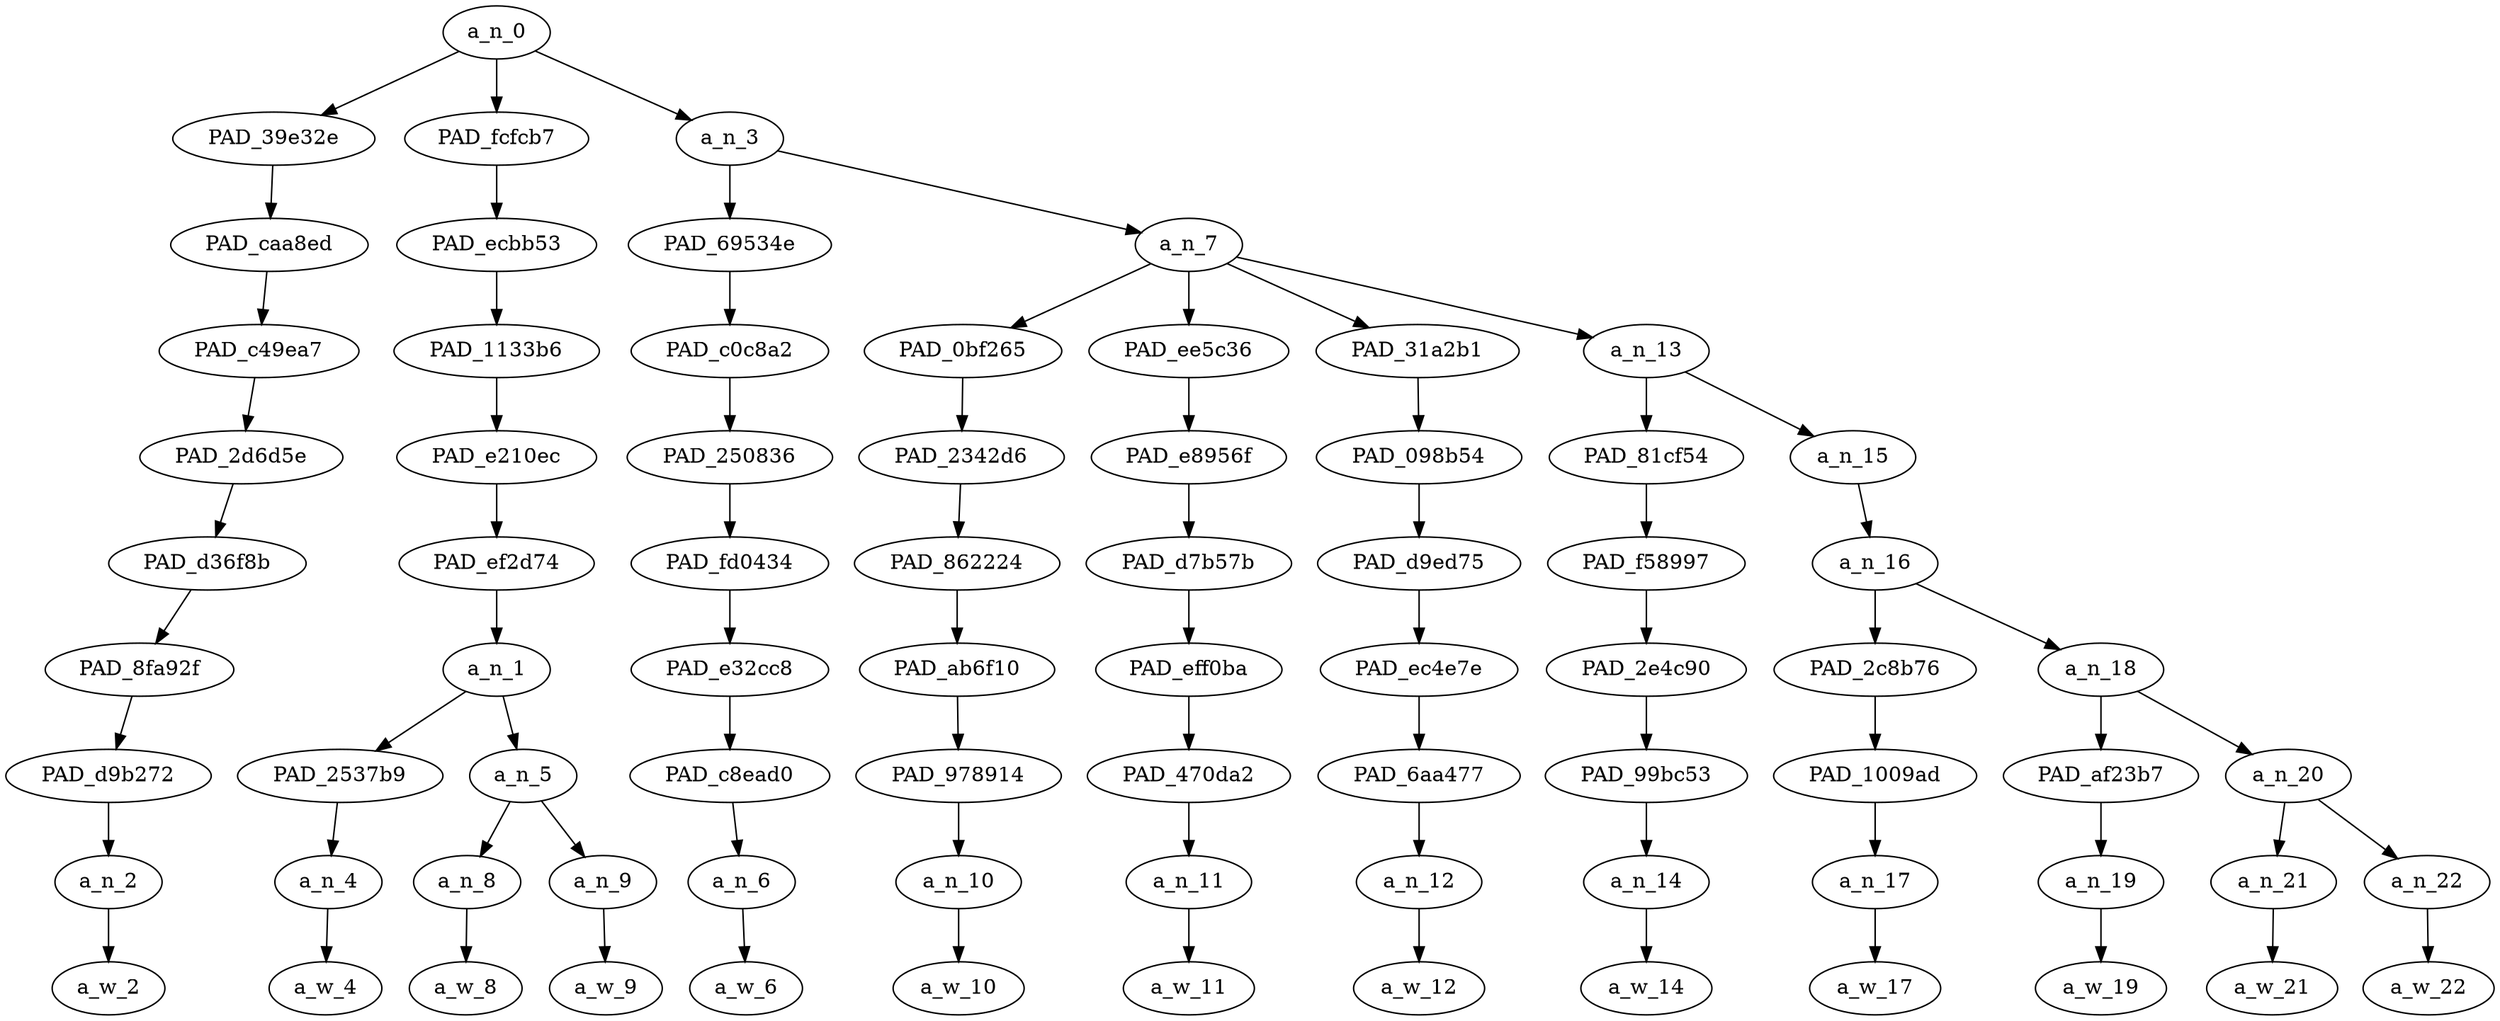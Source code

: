 strict digraph "" {
	a_n_0	[div_dir=1,
		index=0,
		level=9,
		pos="3.0390625,9!",
		text_span="[0, 1, 2, 3, 4, 5, 6, 7, 8, 9, 10, 11, 12]",
		value=1.00000000];
	PAD_39e32e	[div_dir=1,
		index=1,
		level=8,
		pos="3.0,8!",
		text_span="[3]",
		value=0.08066090];
	a_n_0 -> PAD_39e32e;
	PAD_fcfcb7	[div_dir=1,
		index=0,
		level=8,
		pos="0.75,8!",
		text_span="[0, 1, 2]",
		value=0.21856099];
	a_n_0 -> PAD_fcfcb7;
	a_n_3	[div_dir=1,
		index=2,
		level=8,
		pos="5.3671875,8!",
		text_span="[4, 5, 6, 7, 8, 9, 10, 11, 12]",
		value=0.70028731];
	a_n_0 -> a_n_3;
	PAD_caa8ed	[div_dir=1,
		index=1,
		level=7,
		pos="3.0,7!",
		text_span="[3]",
		value=0.08066090];
	PAD_39e32e -> PAD_caa8ed;
	PAD_c49ea7	[div_dir=1,
		index=1,
		level=6,
		pos="3.0,6!",
		text_span="[3]",
		value=0.08066090];
	PAD_caa8ed -> PAD_c49ea7;
	PAD_2d6d5e	[div_dir=1,
		index=1,
		level=5,
		pos="3.0,5!",
		text_span="[3]",
		value=0.08066090];
	PAD_c49ea7 -> PAD_2d6d5e;
	PAD_d36f8b	[div_dir=1,
		index=1,
		level=4,
		pos="3.0,4!",
		text_span="[3]",
		value=0.08066090];
	PAD_2d6d5e -> PAD_d36f8b;
	PAD_8fa92f	[div_dir=1,
		index=1,
		level=3,
		pos="3.0,3!",
		text_span="[3]",
		value=0.08066090];
	PAD_d36f8b -> PAD_8fa92f;
	PAD_d9b272	[div_dir=1,
		index=2,
		level=2,
		pos="3.0,2!",
		text_span="[3]",
		value=0.08066090];
	PAD_8fa92f -> PAD_d9b272;
	a_n_2	[div_dir=1,
		index=3,
		level=1,
		pos="3.0,1!",
		text_span="[3]",
		value=0.08066090];
	PAD_d9b272 -> a_n_2;
	a_w_2	[div_dir=0,
		index=3,
		level=0,
		pos="3,0!",
		text_span="[3]",
		value=and];
	a_n_2 -> a_w_2;
	PAD_ecbb53	[div_dir=1,
		index=0,
		level=7,
		pos="0.75,7!",
		text_span="[0, 1, 2]",
		value=0.21856099];
	PAD_fcfcb7 -> PAD_ecbb53;
	PAD_1133b6	[div_dir=1,
		index=0,
		level=6,
		pos="0.75,6!",
		text_span="[0, 1, 2]",
		value=0.21856099];
	PAD_ecbb53 -> PAD_1133b6;
	PAD_e210ec	[div_dir=1,
		index=0,
		level=5,
		pos="0.75,5!",
		text_span="[0, 1, 2]",
		value=0.21856099];
	PAD_1133b6 -> PAD_e210ec;
	PAD_ef2d74	[div_dir=1,
		index=0,
		level=4,
		pos="0.75,4!",
		text_span="[0, 1, 2]",
		value=0.21856099];
	PAD_e210ec -> PAD_ef2d74;
	a_n_1	[div_dir=1,
		index=0,
		level=3,
		pos="0.75,3!",
		text_span="[0, 1, 2]",
		value=0.21856099];
	PAD_ef2d74 -> a_n_1;
	PAD_2537b9	[div_dir=-1,
		index=0,
		level=2,
		pos="0.0,2!",
		text_span="[0]",
		value=0.06934779];
	a_n_1 -> PAD_2537b9;
	a_n_5	[div_dir=1,
		index=1,
		level=2,
		pos="1.5,2!",
		text_span="[1, 2]",
		value=0.14908343];
	a_n_1 -> a_n_5;
	a_n_4	[div_dir=-1,
		index=0,
		level=1,
		pos="0.0,1!",
		text_span="[0]",
		value=0.06934779];
	PAD_2537b9 -> a_n_4;
	a_w_4	[div_dir=0,
		index=0,
		level=0,
		pos="0,0!",
		text_span="[0]",
		value=i];
	a_n_4 -> a_w_4;
	a_n_8	[div_dir=1,
		index=1,
		level=1,
		pos="1.0,1!",
		text_span="[1]",
		value=0.07614027];
	a_n_5 -> a_n_8;
	a_n_9	[div_dir=1,
		index=2,
		level=1,
		pos="2.0,1!",
		text_span="[2]",
		value=0.07264498];
	a_n_5 -> a_n_9;
	a_w_8	[div_dir=0,
		index=1,
		level=0,
		pos="1,0!",
		text_span="[1]",
		value=needed];
	a_n_8 -> a_w_8;
	a_w_9	[div_dir=0,
		index=2,
		level=0,
		pos="2,0!",
		text_span="[2]",
		value=you];
	a_n_9 -> a_w_9;
	PAD_69534e	[div_dir=1,
		index=2,
		level=7,
		pos="4.0,7!",
		text_span="[4]",
		value=0.07641522];
	a_n_3 -> PAD_69534e;
	a_n_7	[div_dir=1,
		index=3,
		level=7,
		pos="6.734375,7!",
		text_span="[5, 6, 7, 8, 9, 10, 11, 12]",
		value=0.62355417];
	a_n_3 -> a_n_7;
	PAD_c0c8a2	[div_dir=1,
		index=2,
		level=6,
		pos="4.0,6!",
		text_span="[4]",
		value=0.07641522];
	PAD_69534e -> PAD_c0c8a2;
	PAD_250836	[div_dir=1,
		index=2,
		level=5,
		pos="4.0,5!",
		text_span="[4]",
		value=0.07641522];
	PAD_c0c8a2 -> PAD_250836;
	PAD_fd0434	[div_dir=1,
		index=2,
		level=4,
		pos="4.0,4!",
		text_span="[4]",
		value=0.07641522];
	PAD_250836 -> PAD_fd0434;
	PAD_e32cc8	[div_dir=1,
		index=2,
		level=3,
		pos="4.0,3!",
		text_span="[4]",
		value=0.07641522];
	PAD_fd0434 -> PAD_e32cc8;
	PAD_c8ead0	[div_dir=1,
		index=3,
		level=2,
		pos="4.0,2!",
		text_span="[4]",
		value=0.07641522];
	PAD_e32cc8 -> PAD_c8ead0;
	a_n_6	[div_dir=1,
		index=4,
		level=1,
		pos="4.0,1!",
		text_span="[4]",
		value=0.07641522];
	PAD_c8ead0 -> a_n_6;
	a_w_6	[div_dir=0,
		index=4,
		level=0,
		pos="4,0!",
		text_span="[4]",
		value=you1];
	a_n_6 -> a_w_6;
	PAD_0bf265	[div_dir=1,
		index=3,
		level=6,
		pos="5.0,6!",
		text_span="[5]",
		value=0.05772480];
	a_n_7 -> PAD_0bf265;
	PAD_ee5c36	[div_dir=1,
		index=4,
		level=6,
		pos="6.0,6!",
		text_span="[6]",
		value=0.05883358];
	a_n_7 -> PAD_ee5c36;
	PAD_31a2b1	[div_dir=1,
		index=5,
		level=6,
		pos="7.0,6!",
		text_span="[7]",
		value=0.06398422];
	a_n_7 -> PAD_31a2b1;
	a_n_13	[div_dir=1,
		index=6,
		level=6,
		pos="8.9375,6!",
		text_span="[8, 9, 10, 11, 12]",
		value=0.44274389];
	a_n_7 -> a_n_13;
	PAD_2342d6	[div_dir=1,
		index=3,
		level=5,
		pos="5.0,5!",
		text_span="[5]",
		value=0.05772480];
	PAD_0bf265 -> PAD_2342d6;
	PAD_862224	[div_dir=1,
		index=3,
		level=4,
		pos="5.0,4!",
		text_span="[5]",
		value=0.05772480];
	PAD_2342d6 -> PAD_862224;
	PAD_ab6f10	[div_dir=1,
		index=3,
		level=3,
		pos="5.0,3!",
		text_span="[5]",
		value=0.05772480];
	PAD_862224 -> PAD_ab6f10;
	PAD_978914	[div_dir=1,
		index=4,
		level=2,
		pos="5.0,2!",
		text_span="[5]",
		value=0.05772480];
	PAD_ab6f10 -> PAD_978914;
	a_n_10	[div_dir=1,
		index=5,
		level=1,
		pos="5.0,1!",
		text_span="[5]",
		value=0.05772480];
	PAD_978914 -> a_n_10;
	a_w_10	[div_dir=0,
		index=5,
		level=0,
		pos="5,0!",
		text_span="[5]",
		value=were];
	a_n_10 -> a_w_10;
	PAD_e8956f	[div_dir=1,
		index=4,
		level=5,
		pos="6.0,5!",
		text_span="[6]",
		value=0.05883358];
	PAD_ee5c36 -> PAD_e8956f;
	PAD_d7b57b	[div_dir=1,
		index=4,
		level=4,
		pos="6.0,4!",
		text_span="[6]",
		value=0.05883358];
	PAD_e8956f -> PAD_d7b57b;
	PAD_eff0ba	[div_dir=1,
		index=4,
		level=3,
		pos="6.0,3!",
		text_span="[6]",
		value=0.05883358];
	PAD_d7b57b -> PAD_eff0ba;
	PAD_470da2	[div_dir=1,
		index=5,
		level=2,
		pos="6.0,2!",
		text_span="[6]",
		value=0.05883358];
	PAD_eff0ba -> PAD_470da2;
	a_n_11	[div_dir=1,
		index=6,
		level=1,
		pos="6.0,1!",
		text_span="[6]",
		value=0.05883358];
	PAD_470da2 -> a_n_11;
	a_w_11	[div_dir=0,
		index=6,
		level=0,
		pos="6,0!",
		text_span="[6]",
		value=not];
	a_n_11 -> a_w_11;
	PAD_098b54	[div_dir=1,
		index=5,
		level=5,
		pos="7.0,5!",
		text_span="[7]",
		value=0.06398422];
	PAD_31a2b1 -> PAD_098b54;
	PAD_d9ed75	[div_dir=1,
		index=5,
		level=4,
		pos="7.0,4!",
		text_span="[7]",
		value=0.06398422];
	PAD_098b54 -> PAD_d9ed75;
	PAD_ec4e7e	[div_dir=1,
		index=5,
		level=3,
		pos="7.0,3!",
		text_span="[7]",
		value=0.06398422];
	PAD_d9ed75 -> PAD_ec4e7e;
	PAD_6aa477	[div_dir=1,
		index=6,
		level=2,
		pos="7.0,2!",
		text_span="[7]",
		value=0.06398422];
	PAD_ec4e7e -> PAD_6aa477;
	a_n_12	[div_dir=1,
		index=7,
		level=1,
		pos="7.0,1!",
		text_span="[7]",
		value=0.06398422];
	PAD_6aa477 -> a_n_12;
	a_w_12	[div_dir=0,
		index=7,
		level=0,
		pos="7,0!",
		text_span="[7]",
		value=there];
	a_n_12 -> a_w_12;
	PAD_81cf54	[div_dir=1,
		index=6,
		level=5,
		pos="8.0,5!",
		text_span="[8]",
		value=0.05748661];
	a_n_13 -> PAD_81cf54;
	a_n_15	[div_dir=1,
		index=7,
		level=5,
		pos="9.875,5!",
		text_span="[9, 10, 11, 12]",
		value=0.38502673];
	a_n_13 -> a_n_15;
	PAD_f58997	[div_dir=1,
		index=6,
		level=4,
		pos="8.0,4!",
		text_span="[8]",
		value=0.05748661];
	PAD_81cf54 -> PAD_f58997;
	PAD_2e4c90	[div_dir=1,
		index=6,
		level=3,
		pos="8.0,3!",
		text_span="[8]",
		value=0.05748661];
	PAD_f58997 -> PAD_2e4c90;
	PAD_99bc53	[div_dir=1,
		index=7,
		level=2,
		pos="8.0,2!",
		text_span="[8]",
		value=0.05748661];
	PAD_2e4c90 -> PAD_99bc53;
	a_n_14	[div_dir=1,
		index=8,
		level=1,
		pos="8.0,1!",
		text_span="[8]",
		value=0.05748661];
	PAD_99bc53 -> a_n_14;
	a_w_14	[div_dir=0,
		index=8,
		level=0,
		pos="8,0!",
		text_span="[8]",
		value=that];
	a_n_14 -> a_w_14;
	a_n_16	[div_dir=1,
		index=7,
		level=4,
		pos="9.875,4!",
		text_span="[9, 10, 11, 12]",
		value=0.38491112];
	a_n_15 -> a_n_16;
	PAD_2c8b76	[div_dir=1,
		index=7,
		level=3,
		pos="9.0,3!",
		text_span="[9]",
		value=0.06670424];
	a_n_16 -> PAD_2c8b76;
	a_n_18	[div_dir=1,
		index=8,
		level=3,
		pos="10.75,3!",
		text_span="[10, 11, 12]",
		value=0.31809128];
	a_n_16 -> a_n_18;
	PAD_1009ad	[div_dir=1,
		index=8,
		level=2,
		pos="9.0,2!",
		text_span="[9]",
		value=0.06670424];
	PAD_2c8b76 -> PAD_1009ad;
	a_n_17	[div_dir=1,
		index=9,
		level=1,
		pos="9.0,1!",
		text_span="[9]",
		value=0.06670424];
	PAD_1009ad -> a_n_17;
	a_w_17	[div_dir=0,
		index=9,
		level=0,
		pos="9,0!",
		text_span="[9]",
		value=made];
	a_n_17 -> a_w_17;
	PAD_af23b7	[div_dir=1,
		index=9,
		level=2,
		pos="10.0,2!",
		text_span="[10]",
		value=0.08533669];
	a_n_18 -> PAD_af23b7;
	a_n_20	[div_dir=-1,
		index=10,
		level=2,
		pos="11.5,2!",
		text_span="[11, 12]",
		value=0.23267366];
	a_n_18 -> a_n_20;
	a_n_19	[div_dir=1,
		index=10,
		level=1,
		pos="10.0,1!",
		text_span="[10]",
		value=0.08533669];
	PAD_af23b7 -> a_n_19;
	a_w_19	[div_dir=0,
		index=10,
		level=0,
		pos="10,0!",
		text_span="[10]",
		value=me];
	a_n_19 -> a_w_19;
	a_n_21	[div_dir=-1,
		index=11,
		level=1,
		pos="11.0,1!",
		text_span="[11]",
		value=0.12497989];
	a_n_20 -> a_n_21;
	a_n_22	[div_dir=1,
		index=12,
		level=1,
		pos="12.0,1!",
		text_span="[12]",
		value=0.10731160];
	a_n_20 -> a_n_22;
	a_w_21	[div_dir=0,
		index=11,
		level=0,
		pos="11,0!",
		text_span="[11]",
		value=hate];
	a_n_21 -> a_w_21;
	a_w_22	[div_dir=0,
		index=12,
		level=0,
		pos="12,0!",
		text_span="[12]",
		value=you2];
	a_n_22 -> a_w_22;
}
